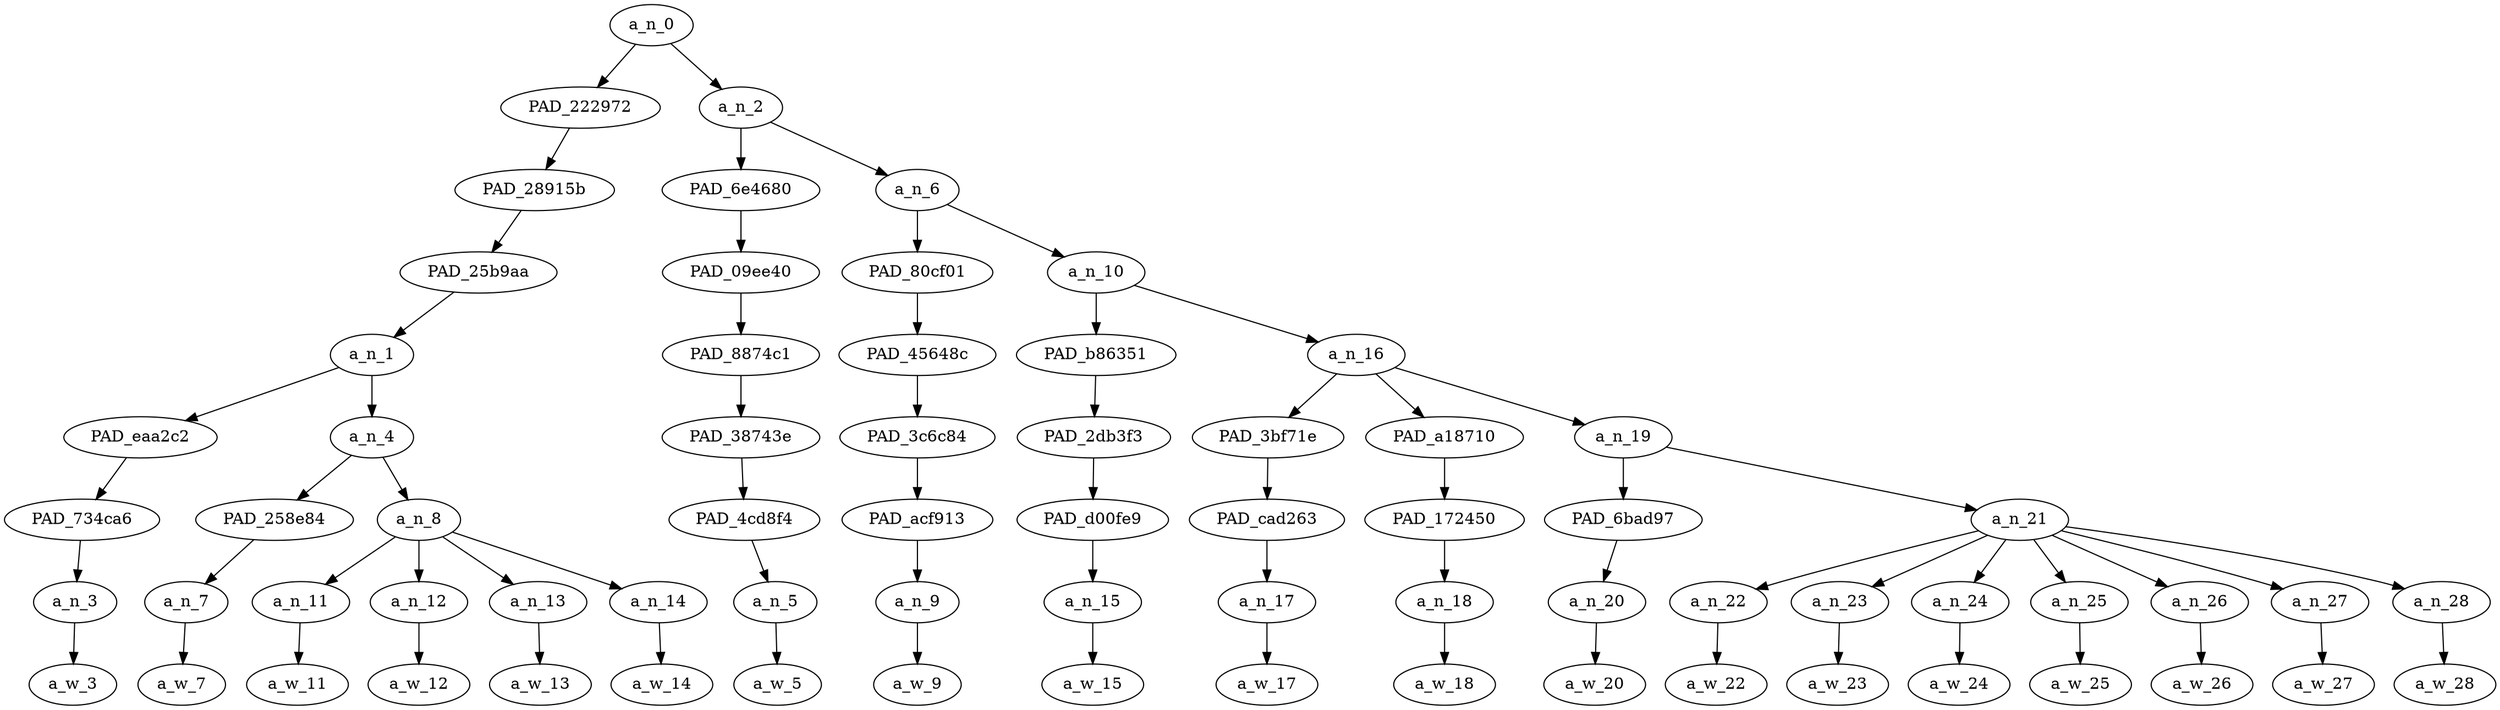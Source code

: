strict digraph "" {
	a_n_0	[div_dir=1,
		index=0,
		level=8,
		pos="4.104166666666666,8!",
		text_span="[0, 1, 2, 3, 4, 5, 6, 7, 8, 9, 10, 11, 12, 13, 14, 15, 16, 17, 18]",
		value=1.00000000];
	PAD_222972	[div_dir=1,
		index=0,
		level=7,
		pos="1.125,7!",
		text_span="[0, 1, 2, 3, 4, 5]",
		value=0.50174133];
	a_n_0 -> PAD_222972;
	a_n_2	[div_dir=-1,
		index=1,
		level=7,
		pos="7.083333333333333,7!",
		text_span="[6, 7, 8, 9, 10, 11, 12, 13, 14, 15, 16, 17, 18]",
		value=0.49822133];
	a_n_0 -> a_n_2;
	PAD_28915b	[div_dir=1,
		index=0,
		level=6,
		pos="1.125,6!",
		text_span="[0, 1, 2, 3, 4, 5]",
		value=0.50174133];
	PAD_222972 -> PAD_28915b;
	PAD_25b9aa	[div_dir=1,
		index=0,
		level=5,
		pos="1.125,5!",
		text_span="[0, 1, 2, 3, 4, 5]",
		value=0.50174133];
	PAD_28915b -> PAD_25b9aa;
	a_n_1	[div_dir=1,
		index=0,
		level=4,
		pos="1.125,4!",
		text_span="[0, 1, 2, 3, 4, 5]",
		value=0.50174133];
	PAD_25b9aa -> a_n_1;
	PAD_eaa2c2	[div_dir=-1,
		index=0,
		level=3,
		pos="0.0,3!",
		text_span="[0]",
		value=0.03694398];
	a_n_1 -> PAD_eaa2c2;
	a_n_4	[div_dir=1,
		index=1,
		level=3,
		pos="2.25,3!",
		text_span="[1, 2, 3, 4, 5]",
		value=0.46466453];
	a_n_1 -> a_n_4;
	PAD_734ca6	[div_dir=-1,
		index=0,
		level=2,
		pos="0.0,2!",
		text_span="[0]",
		value=0.03694398];
	PAD_eaa2c2 -> PAD_734ca6;
	a_n_3	[div_dir=-1,
		index=0,
		level=1,
		pos="0.0,1!",
		text_span="[0]",
		value=0.03694398];
	PAD_734ca6 -> a_n_3;
	a_w_3	[div_dir=0,
		index=0,
		level=0,
		pos="0,0!",
		text_span="[0]",
		value=people];
	a_n_3 -> a_w_3;
	PAD_258e84	[div_dir=1,
		index=1,
		level=2,
		pos="1.0,2!",
		text_span="[1]",
		value=0.05060326];
	a_n_4 -> PAD_258e84;
	a_n_8	[div_dir=1,
		index=2,
		level=2,
		pos="3.5,2!",
		text_span="[2, 3, 4, 5]",
		value=0.41391080];
	a_n_4 -> a_n_8;
	a_n_7	[div_dir=1,
		index=1,
		level=1,
		pos="1.0,1!",
		text_span="[1]",
		value=0.05060326];
	PAD_258e84 -> a_n_7;
	a_w_7	[div_dir=0,
		index=1,
		level=0,
		pos="1,0!",
		text_span="[1]",
		value=calling];
	a_n_7 -> a_w_7;
	a_n_11	[div_dir=-1,
		index=2,
		level=1,
		pos="2.0,1!",
		text_span="[2]",
		value=0.17116963];
	a_n_8 -> a_n_11;
	a_n_12	[div_dir=1,
		index=3,
		level=1,
		pos="3.0,1!",
		text_span="[3]",
		value=0.08191043];
	a_n_8 -> a_n_12;
	a_n_13	[div_dir=1,
		index=4,
		level=1,
		pos="4.0,1!",
		text_span="[4]",
		value=0.05613101];
	a_n_8 -> a_n_13;
	a_n_14	[div_dir=-1,
		index=5,
		level=1,
		pos="5.0,1!",
		text_span="[5]",
		value=0.10467960];
	a_n_8 -> a_n_14;
	a_w_11	[div_dir=0,
		index=2,
		level=0,
		pos="2,0!",
		text_span="[2]",
		value=undocumented];
	a_n_11 -> a_w_11;
	a_w_12	[div_dir=0,
		index=3,
		level=0,
		pos="3,0!",
		text_span="[3]",
		value=immigrants];
	a_n_12 -> a_w_12;
	a_w_13	[div_dir=0,
		index=4,
		level=0,
		pos="4,0!",
		text_span="[4]",
		value=labor];
	a_n_13 -> a_w_13;
	a_w_14	[div_dir=0,
		index=5,
		level=0,
		pos="5,0!",
		text_span="[5]",
		value=unskilled];
	a_n_14 -> a_w_14;
	PAD_6e4680	[div_dir=-1,
		index=1,
		level=6,
		pos="6.0,6!",
		text_span="[6]",
		value=0.02566310];
	a_n_2 -> PAD_6e4680;
	a_n_6	[div_dir=-1,
		index=2,
		level=6,
		pos="8.166666666666666,6!",
		text_span="[7, 8, 9, 10, 11, 12, 13, 14, 15, 16, 17, 18]",
		value=0.47248983];
	a_n_2 -> a_n_6;
	PAD_09ee40	[div_dir=-1,
		index=1,
		level=5,
		pos="6.0,5!",
		text_span="[6]",
		value=0.02566310];
	PAD_6e4680 -> PAD_09ee40;
	PAD_8874c1	[div_dir=-1,
		index=1,
		level=4,
		pos="6.0,4!",
		text_span="[6]",
		value=0.02566310];
	PAD_09ee40 -> PAD_8874c1;
	PAD_38743e	[div_dir=-1,
		index=2,
		level=3,
		pos="6.0,3!",
		text_span="[6]",
		value=0.02566310];
	PAD_8874c1 -> PAD_38743e;
	PAD_4cd8f4	[div_dir=-1,
		index=3,
		level=2,
		pos="6.0,2!",
		text_span="[6]",
		value=0.02566310];
	PAD_38743e -> PAD_4cd8f4;
	a_n_5	[div_dir=-1,
		index=6,
		level=1,
		pos="6.0,1!",
		text_span="[6]",
		value=0.02566310];
	PAD_4cd8f4 -> a_n_5;
	a_w_5	[div_dir=0,
		index=6,
		level=0,
		pos="6,0!",
		text_span="[6]",
		value=are];
	a_n_5 -> a_w_5;
	PAD_80cf01	[div_dir=-1,
		index=2,
		level=5,
		pos="7.0,5!",
		text_span="[7]",
		value=0.04517558];
	a_n_6 -> PAD_80cf01;
	a_n_10	[div_dir=-1,
		index=3,
		level=5,
		pos="9.333333333333332,5!",
		text_span="[8, 9, 10, 11, 12, 13, 14, 15, 16, 17, 18]",
		value=0.42725261];
	a_n_6 -> a_n_10;
	PAD_45648c	[div_dir=-1,
		index=2,
		level=4,
		pos="7.0,4!",
		text_span="[7]",
		value=0.04517558];
	PAD_80cf01 -> PAD_45648c;
	PAD_3c6c84	[div_dir=-1,
		index=3,
		level=3,
		pos="7.0,3!",
		text_span="[7]",
		value=0.04517558];
	PAD_45648c -> PAD_3c6c84;
	PAD_acf913	[div_dir=-1,
		index=4,
		level=2,
		pos="7.0,2!",
		text_span="[7]",
		value=0.04517558];
	PAD_3c6c84 -> PAD_acf913;
	a_n_9	[div_dir=-1,
		index=7,
		level=1,
		pos="7.0,1!",
		text_span="[7]",
		value=0.04517558];
	PAD_acf913 -> a_n_9;
	a_w_9	[div_dir=0,
		index=7,
		level=0,
		pos="7,0!",
		text_span="[7]",
		value=dumb];
	a_n_9 -> a_w_9;
	PAD_b86351	[div_dir=-1,
		index=3,
		level=4,
		pos="8.0,4!",
		text_span="[8]",
		value=0.03705656];
	a_n_10 -> PAD_b86351;
	a_n_16	[div_dir=-1,
		index=4,
		level=4,
		pos="10.666666666666666,4!",
		text_span="[9, 10, 11, 12, 13, 14, 15, 16, 17, 18]",
		value=0.39015476];
	a_n_10 -> a_n_16;
	PAD_2db3f3	[div_dir=-1,
		index=4,
		level=3,
		pos="8.0,3!",
		text_span="[8]",
		value=0.03705656];
	PAD_b86351 -> PAD_2db3f3;
	PAD_d00fe9	[div_dir=-1,
		index=5,
		level=2,
		pos="8.0,2!",
		text_span="[8]",
		value=0.03705656];
	PAD_2db3f3 -> PAD_d00fe9;
	a_n_15	[div_dir=-1,
		index=8,
		level=1,
		pos="8.0,1!",
		text_span="[8]",
		value=0.03705656];
	PAD_d00fe9 -> a_n_15;
	a_w_15	[div_dir=0,
		index=8,
		level=0,
		pos="8,0!",
		text_span="[8]",
		value=af];
	a_n_15 -> a_w_15;
	PAD_3bf71e	[div_dir=-1,
		index=5,
		level=3,
		pos="9.0,3!",
		text_span="[9]",
		value=0.03751448];
	a_n_16 -> PAD_3bf71e;
	PAD_a18710	[div_dir=1,
		index=6,
		level=3,
		pos="10.0,3!",
		text_span="[10]",
		value=0.02925440];
	a_n_16 -> PAD_a18710;
	a_n_19	[div_dir=-1,
		index=7,
		level=3,
		pos="13.0,3!",
		text_span="[11, 12, 13, 14, 15, 16, 17, 18]",
		value=0.32337897];
	a_n_16 -> a_n_19;
	PAD_cad263	[div_dir=-1,
		index=6,
		level=2,
		pos="9.0,2!",
		text_span="[9]",
		value=0.03751448];
	PAD_3bf71e -> PAD_cad263;
	a_n_17	[div_dir=-1,
		index=9,
		level=1,
		pos="9.0,1!",
		text_span="[9]",
		value=0.03751448];
	PAD_cad263 -> a_n_17;
	a_w_17	[div_dir=0,
		index=9,
		level=0,
		pos="9,0!",
		text_span="[9]",
		value=ya];
	a_n_17 -> a_w_17;
	PAD_172450	[div_dir=1,
		index=7,
		level=2,
		pos="10.0,2!",
		text_span="[10]",
		value=0.02925440];
	PAD_a18710 -> PAD_172450;
	a_n_18	[div_dir=1,
		index=10,
		level=1,
		pos="10.0,1!",
		text_span="[10]",
		value=0.02925440];
	PAD_172450 -> a_n_18;
	a_w_18	[div_dir=0,
		index=10,
		level=0,
		pos="10,0!",
		text_span="[10]",
		value=ever];
	a_n_18 -> a_w_18;
	PAD_6bad97	[div_dir=-1,
		index=8,
		level=2,
		pos="11.0,2!",
		text_span="[11]",
		value=0.03828272];
	a_n_19 -> PAD_6bad97;
	a_n_21	[div_dir=-1,
		index=9,
		level=2,
		pos="15.0,2!",
		text_span="[12, 13, 14, 15, 16, 17, 18]",
		value=0.28505908];
	a_n_19 -> a_n_21;
	a_n_20	[div_dir=-1,
		index=11,
		level=1,
		pos="11.0,1!",
		text_span="[11]",
		value=0.03828272];
	PAD_6bad97 -> a_n_20;
	a_w_20	[div_dir=0,
		index=11,
		level=0,
		pos="11,0!",
		text_span="[11]",
		value=built];
	a_n_20 -> a_w_20;
	a_n_22	[div_dir=-1,
		index=12,
		level=1,
		pos="12.0,1!",
		text_span="[12]",
		value=0.02414988];
	a_n_21 -> a_n_22;
	a_n_23	[div_dir=1,
		index=13,
		level=1,
		pos="13.0,1!",
		text_span="[13]",
		value=0.04072742];
	a_n_21 -> a_n_23;
	a_n_24	[div_dir=-1,
		index=14,
		level=1,
		pos="14.0,1!",
		text_span="[14]",
		value=0.06278964];
	a_n_21 -> a_n_24;
	a_n_25	[div_dir=1,
		index=15,
		level=1,
		pos="15.0,1!",
		text_span="[15]",
		value=0.04976660];
	a_n_21 -> a_n_25;
	a_n_26	[div_dir=-1,
		index=16,
		level=1,
		pos="16.0,1!",
		text_span="[16]",
		value=0.04183523];
	a_n_21 -> a_n_26;
	a_n_27	[div_dir=1,
		index=17,
		level=1,
		pos="17.0,1!",
		text_span="[17]",
		value=0.02568688];
	a_n_21 -> a_n_27;
	a_n_28	[div_dir=1,
		index=18,
		level=1,
		pos="18.0,1!",
		text_span="[18]",
		value=0.04009566];
	a_n_21 -> a_n_28;
	a_w_22	[div_dir=0,
		index=12,
		level=0,
		pos="12,0!",
		text_span="[12]",
		value=a];
	a_n_22 -> a_w_22;
	a_w_23	[div_dir=0,
		index=13,
		level=0,
		pos="13,0!",
		text_span="[13]",
		value=house];
	a_n_23 -> a_w_23;
	a_w_24	[div_dir=0,
		index=14,
		level=0,
		pos="14,0!",
		text_span="[14]",
		value=shit];
	a_n_24 -> a_w_24;
	a_w_25	[div_dir=0,
		index=15,
		level=0,
		pos="15,0!",
		text_span="[15]",
		value=ain];
	a_n_25 -> a_w_25;
	a_w_26	[div_dir=0,
		index=16,
		level=0,
		pos="16,0!",
		text_span="[16]",
		value=’];
	a_n_26 -> a_w_26;
	a_w_27	[div_dir=0,
		index=17,
		level=0,
		pos="17,0!",
		text_span="[17]",
		value=t];
	a_n_27 -> a_w_27;
	a_w_28	[div_dir=0,
		index=18,
		level=0,
		pos="18,0!",
		text_span="[18]",
		value=easy];
	a_n_28 -> a_w_28;
}
